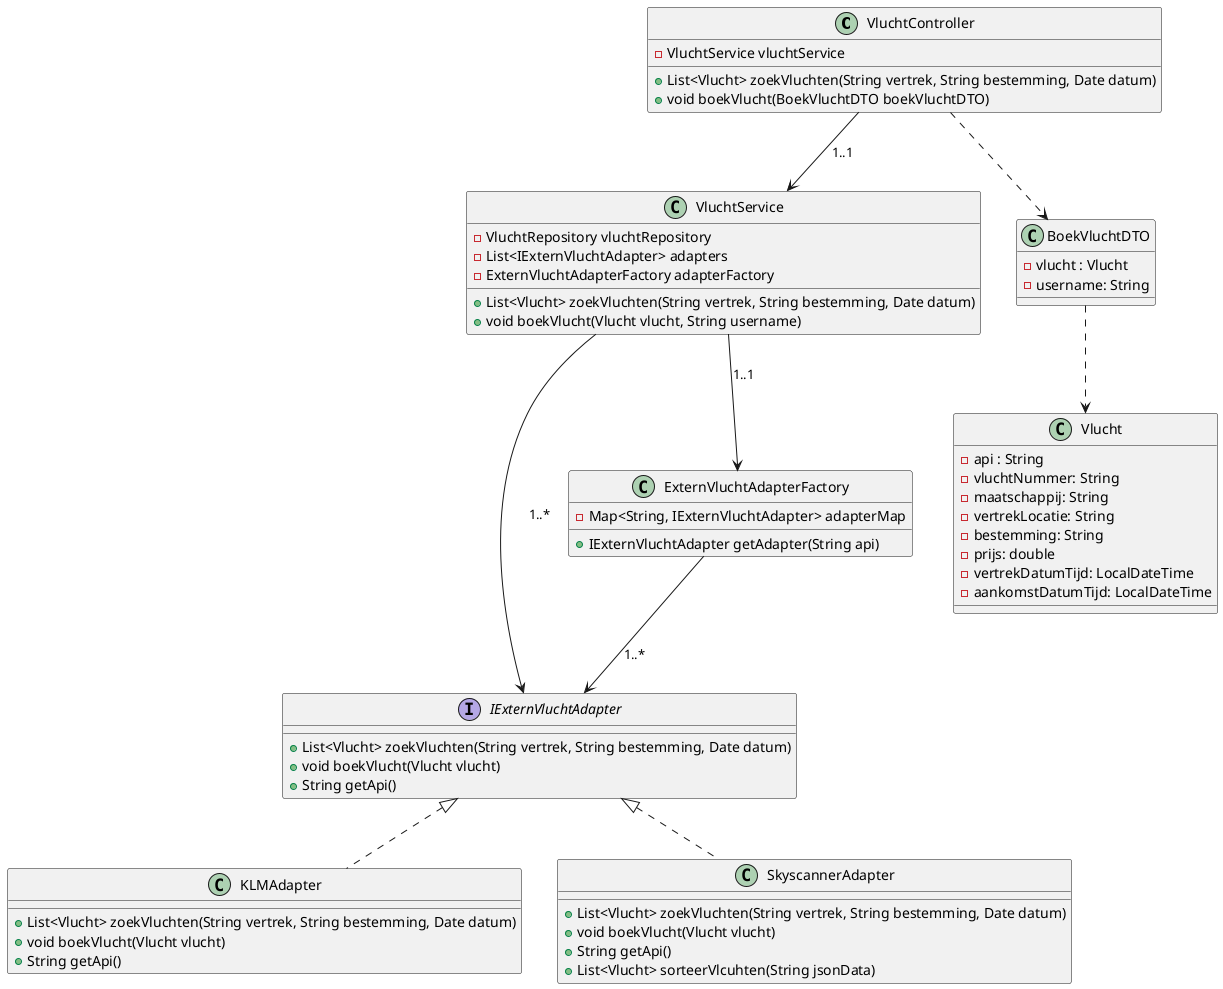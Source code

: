 @startuml class diagram

class VluchtController {
    - VluchtService vluchtService
    + List<Vlucht> zoekVluchten(String vertrek, String bestemming, Date datum)
    + void boekVlucht(BoekVluchtDTO boekVluchtDTO)
}

class VluchtService {
    - VluchtRepository vluchtRepository
    - List<IExternVluchtAdapter> adapters
    - ExternVluchtAdapterFactory adapterFactory
    + List<Vlucht> zoekVluchten(String vertrek, String bestemming, Date datum)
    + void boekVlucht(Vlucht vlucht, String username)
}

interface IExternVluchtAdapter {
    + List<Vlucht> zoekVluchten(String vertrek, String bestemming, Date datum)
    + void boekVlucht(Vlucht vlucht)
    + String getApi()
}

class KLMAdapter implements IExternVluchtAdapter {
    + List<Vlucht> zoekVluchten(String vertrek, String bestemming, Date datum)
    + void boekVlucht(Vlucht vlucht)
    + String getApi()
}

class SkyscannerAdapter implements IExternVluchtAdapter {
    + List<Vlucht> zoekVluchten(String vertrek, String bestemming, Date datum)
    + void boekVlucht(Vlucht vlucht)
    + String getApi()
    + List<Vlucht> sorteerVlcuhten(String jsonData)
}

class ExternVluchtAdapterFactory {
    - Map<String, IExternVluchtAdapter> adapterMap
    + IExternVluchtAdapter getAdapter(String api)
}

class Vlucht {
    - api : String
    - vluchtNummer: String
    - maatschappij: String
    - vertrekLocatie: String
    - bestemming: String
    - prijs: double
    - vertrekDatumTijd: LocalDateTime
    - aankomstDatumTijd: LocalDateTime
}

class BoekVluchtDTO {
    - vlucht : Vlucht
    - username: String
}

VluchtController --> VluchtService : 1..1
ExternVluchtAdapterFactory --> IExternVluchtAdapter : 1..*
VluchtService --> IExternVluchtAdapter : 1..*
VluchtService --> ExternVluchtAdapterFactory : 1..1

'VluchtService ..> Vlucht : 1..*
'VluchtController ..> Vlucht : 1..*
'IExternVluchtAdapter ..> Vlucht : 1..*

VluchtController ..> BoekVluchtDTO
BoekVluchtDTO ..> Vlucht

@enduml